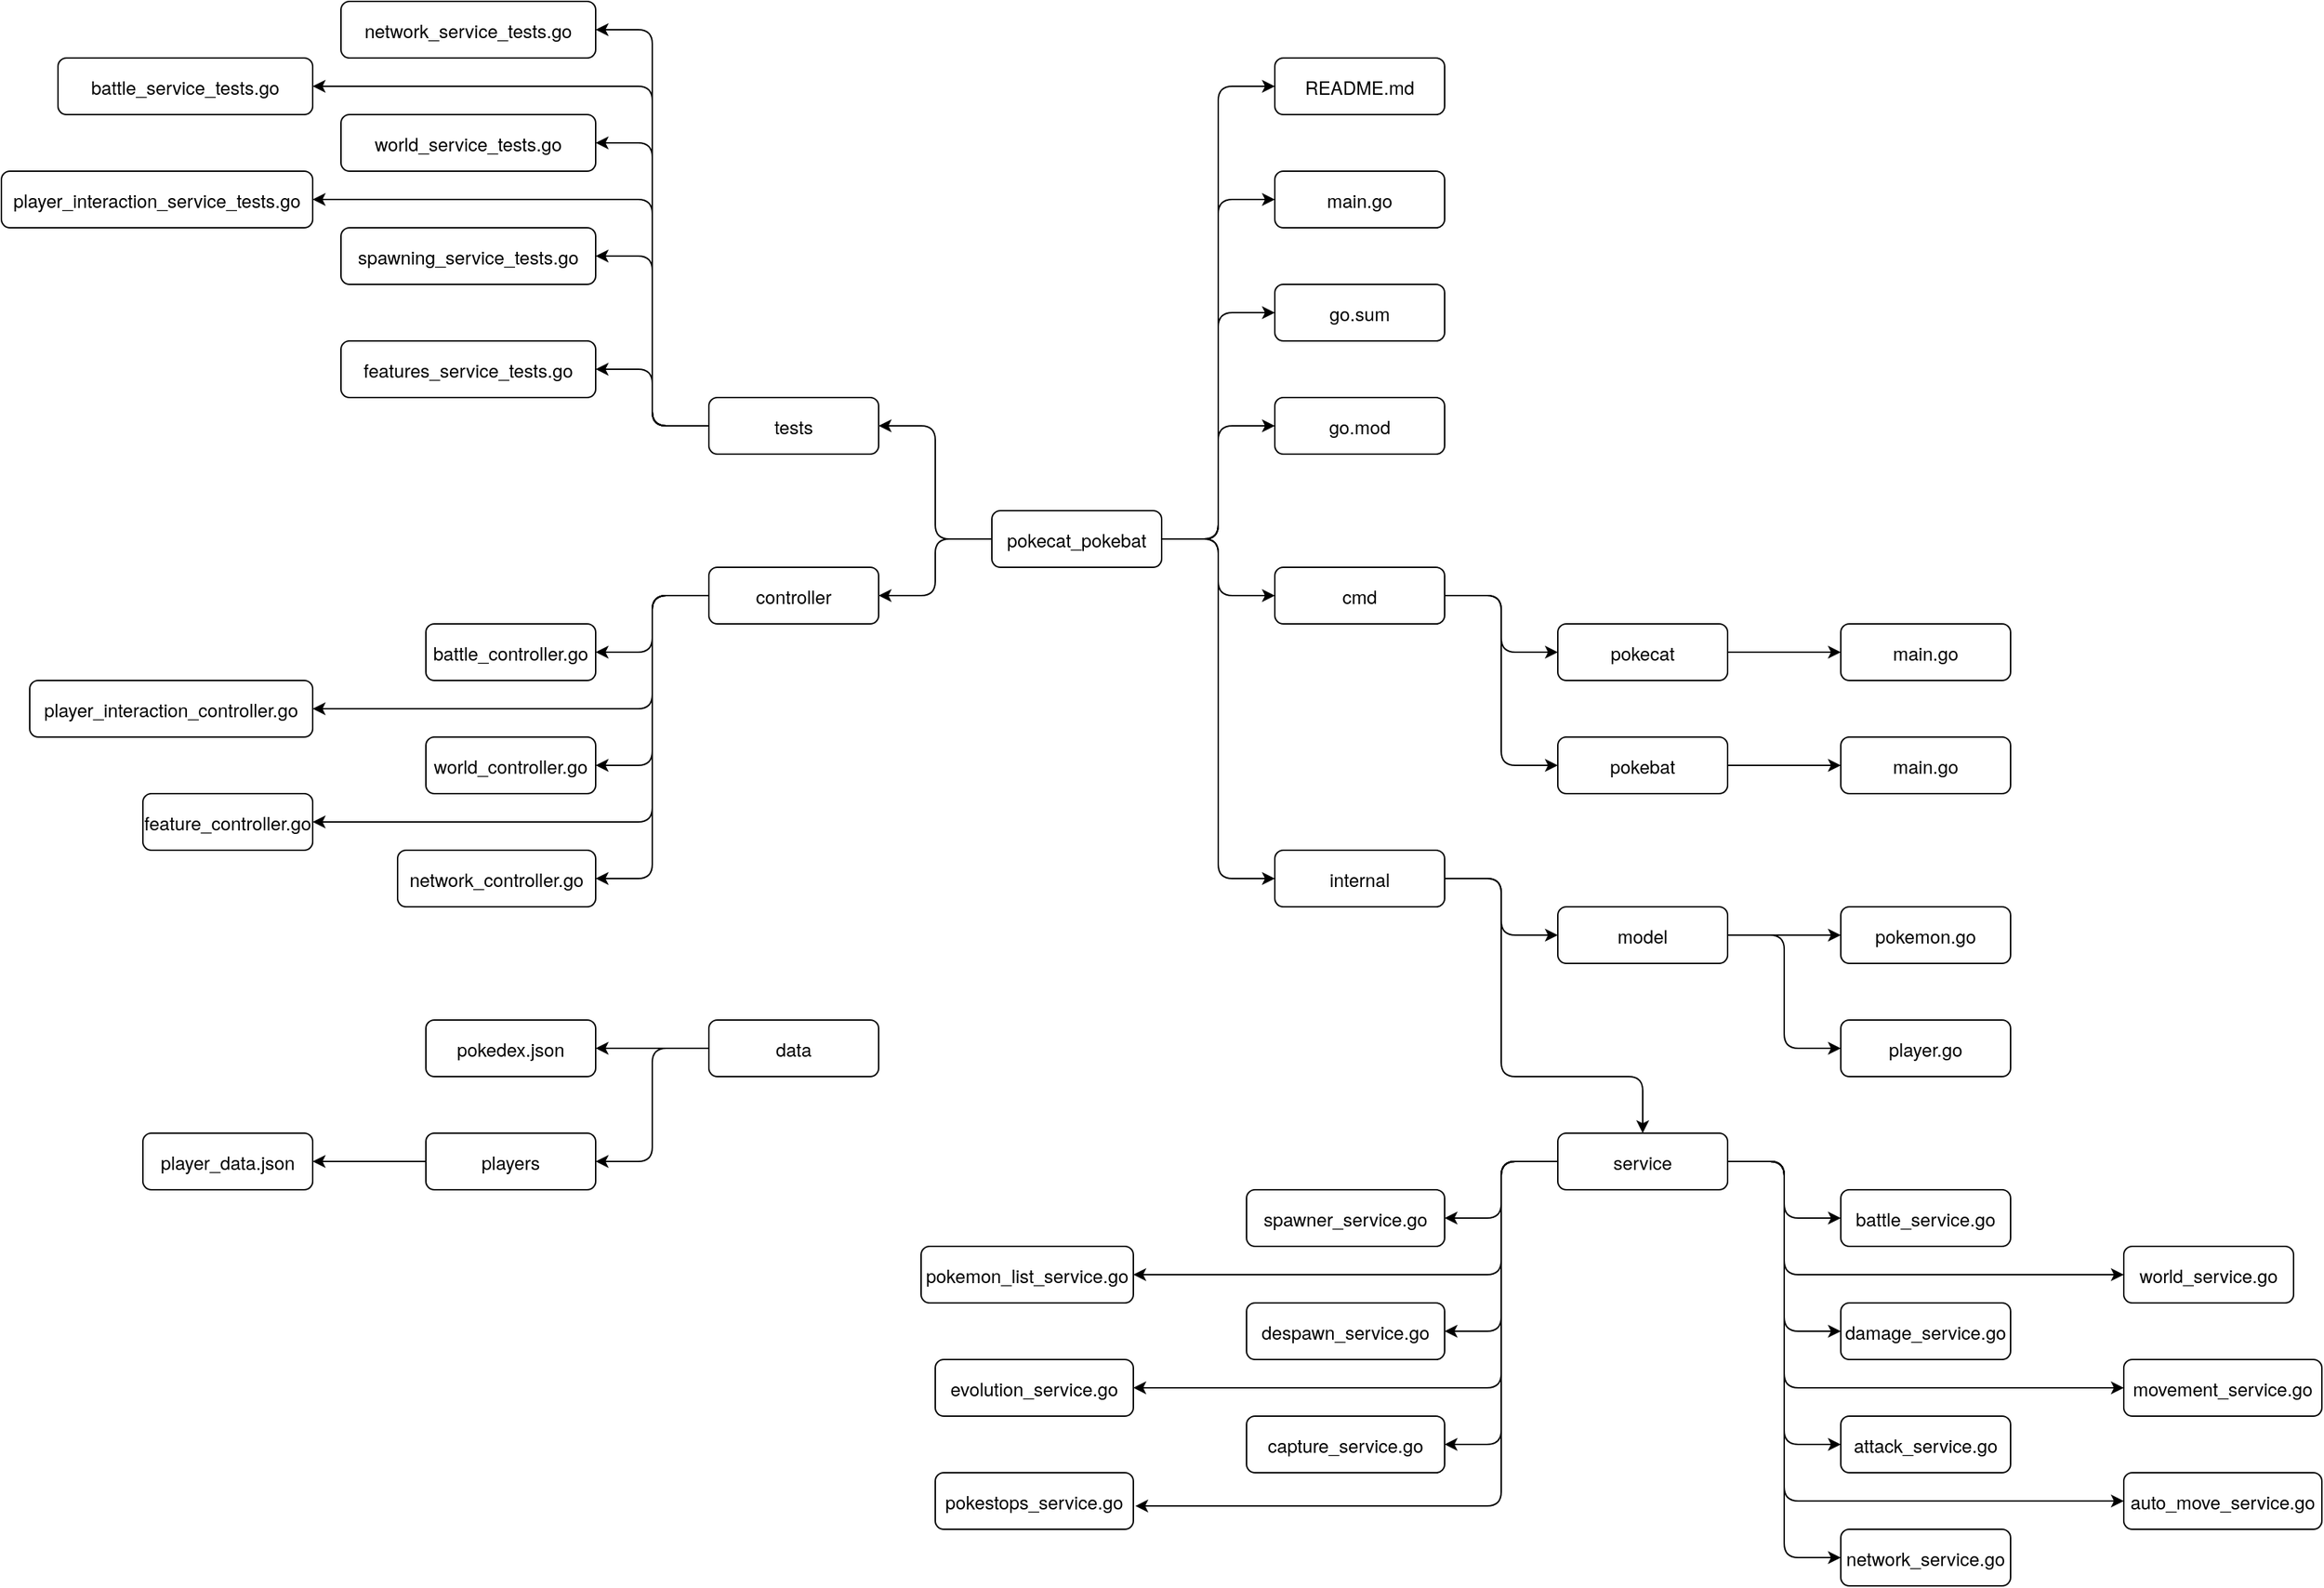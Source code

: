 <mxfile version="24.4.0" type="device">
  <diagram name="Trang-1" id="7AwT6P8bwlI1alhjCCo6">
    <mxGraphModel dx="2739" dy="2308" grid="1" gridSize="10" guides="1" tooltips="1" connect="1" arrows="1" fold="1" page="1" pageScale="1" pageWidth="827" pageHeight="1169" math="0" shadow="0">
      <root>
        <mxCell id="0" />
        <mxCell id="1" parent="0" />
        <mxCell id="zge68zDrHl2ibwkOqEpZ-89" style="edgeStyle=orthogonalEdgeStyle;rounded=1;orthogonalLoop=1;jettySize=auto;html=1;exitX=1;exitY=0.5;exitDx=0;exitDy=0;entryX=0;entryY=0.5;entryDx=0;entryDy=0;curved=0;" edge="1" parent="1" source="zge68zDrHl2ibwkOqEpZ-1" target="zge68zDrHl2ibwkOqEpZ-3">
          <mxGeometry relative="1" as="geometry" />
        </mxCell>
        <mxCell id="zge68zDrHl2ibwkOqEpZ-90" style="edgeStyle=orthogonalEdgeStyle;rounded=1;orthogonalLoop=1;jettySize=auto;html=1;exitX=1;exitY=0.5;exitDx=0;exitDy=0;entryX=0;entryY=0.5;entryDx=0;entryDy=0;curved=0;" edge="1" parent="1" source="zge68zDrHl2ibwkOqEpZ-1" target="zge68zDrHl2ibwkOqEpZ-11">
          <mxGeometry relative="1" as="geometry" />
        </mxCell>
        <mxCell id="zge68zDrHl2ibwkOqEpZ-91" style="edgeStyle=orthogonalEdgeStyle;rounded=1;orthogonalLoop=1;jettySize=auto;html=1;entryX=0;entryY=0.5;entryDx=0;entryDy=0;curved=0;" edge="1" parent="1" source="zge68zDrHl2ibwkOqEpZ-1" target="zge68zDrHl2ibwkOqEpZ-4">
          <mxGeometry relative="1" as="geometry" />
        </mxCell>
        <mxCell id="zge68zDrHl2ibwkOqEpZ-92" style="edgeStyle=orthogonalEdgeStyle;rounded=1;orthogonalLoop=1;jettySize=auto;html=1;entryX=0;entryY=0.5;entryDx=0;entryDy=0;curved=0;" edge="1" parent="1" source="zge68zDrHl2ibwkOqEpZ-1" target="zge68zDrHl2ibwkOqEpZ-2">
          <mxGeometry relative="1" as="geometry" />
        </mxCell>
        <mxCell id="zge68zDrHl2ibwkOqEpZ-93" style="edgeStyle=orthogonalEdgeStyle;rounded=1;orthogonalLoop=1;jettySize=auto;html=1;exitX=1;exitY=0.5;exitDx=0;exitDy=0;entryX=0;entryY=0.5;entryDx=0;entryDy=0;curved=0;" edge="1" parent="1" source="zge68zDrHl2ibwkOqEpZ-1" target="zge68zDrHl2ibwkOqEpZ-13">
          <mxGeometry relative="1" as="geometry" />
        </mxCell>
        <mxCell id="zge68zDrHl2ibwkOqEpZ-98" style="edgeStyle=orthogonalEdgeStyle;rounded=1;orthogonalLoop=1;jettySize=auto;html=1;exitX=1;exitY=0.5;exitDx=0;exitDy=0;entryX=0;entryY=0.5;entryDx=0;entryDy=0;curved=0;" edge="1" parent="1" source="zge68zDrHl2ibwkOqEpZ-1" target="zge68zDrHl2ibwkOqEpZ-10">
          <mxGeometry relative="1" as="geometry" />
        </mxCell>
        <mxCell id="zge68zDrHl2ibwkOqEpZ-118" style="edgeStyle=orthogonalEdgeStyle;rounded=1;orthogonalLoop=1;jettySize=auto;html=1;exitX=0;exitY=0.5;exitDx=0;exitDy=0;entryX=1;entryY=0.5;entryDx=0;entryDy=0;curved=0;" edge="1" parent="1" source="zge68zDrHl2ibwkOqEpZ-1" target="zge68zDrHl2ibwkOqEpZ-75">
          <mxGeometry relative="1" as="geometry" />
        </mxCell>
        <mxCell id="zge68zDrHl2ibwkOqEpZ-133" style="edgeStyle=orthogonalEdgeStyle;rounded=1;orthogonalLoop=1;jettySize=auto;html=1;entryX=1;entryY=0.5;entryDx=0;entryDy=0;curved=0;" edge="1" parent="1" source="zge68zDrHl2ibwkOqEpZ-1" target="zge68zDrHl2ibwkOqEpZ-40">
          <mxGeometry relative="1" as="geometry" />
        </mxCell>
        <mxCell id="zge68zDrHl2ibwkOqEpZ-1" value="&lt;p style=&quot;margin: 0px; font-variant-numeric: normal; font-variant-east-asian: normal; font-variant-alternates: normal; font-kerning: auto; font-optical-sizing: auto; font-feature-settings: normal; font-variation-settings: normal; font-variant-position: normal; font-stretch: normal; font-size: 13px; line-height: normal; font-family: &amp;quot;Helvetica Neue&amp;quot;; text-align: start;&quot; class=&quot;p1&quot;&gt;pokecat_pokebat&lt;/p&gt;" style="rounded=1;whiteSpace=wrap;html=1;" vertex="1" parent="1">
          <mxGeometry x="240" y="160" width="120" height="40" as="geometry" />
        </mxCell>
        <mxCell id="zge68zDrHl2ibwkOqEpZ-2" value="&lt;p style=&quot;margin: 0px; font-variant-numeric: normal; font-variant-east-asian: normal; font-variant-alternates: normal; font-kerning: auto; font-optical-sizing: auto; font-feature-settings: normal; font-variation-settings: normal; font-variant-position: normal; font-stretch: normal; font-size: 13px; line-height: normal; font-family: &amp;quot;Helvetica Neue&amp;quot;; text-align: start;&quot; class=&quot;p1&quot;&gt;README.md&lt;/p&gt;" style="rounded=1;whiteSpace=wrap;html=1;" vertex="1" parent="1">
          <mxGeometry x="440" y="-160" width="120" height="40" as="geometry" />
        </mxCell>
        <mxCell id="zge68zDrHl2ibwkOqEpZ-3" value="&lt;p style=&quot;margin: 0px; font-variant-numeric: normal; font-variant-east-asian: normal; font-variant-alternates: normal; font-kerning: auto; font-optical-sizing: auto; font-feature-settings: normal; font-variation-settings: normal; font-variant-position: normal; font-stretch: normal; font-size: 13px; line-height: normal; font-family: &amp;quot;Helvetica Neue&amp;quot;; text-align: start;&quot; class=&quot;p1&quot;&gt;go.mod&lt;/p&gt;" style="rounded=1;whiteSpace=wrap;html=1;" vertex="1" parent="1">
          <mxGeometry x="440" y="80" width="120" height="40" as="geometry" />
        </mxCell>
        <mxCell id="zge68zDrHl2ibwkOqEpZ-4" value="&lt;p style=&quot;margin: 0px; font-variant-numeric: normal; font-variant-east-asian: normal; font-variant-alternates: normal; font-kerning: auto; font-optical-sizing: auto; font-feature-settings: normal; font-variation-settings: normal; font-variant-position: normal; font-stretch: normal; font-size: 13px; line-height: normal; font-family: &amp;quot;Helvetica Neue&amp;quot;; text-align: start;&quot; class=&quot;p1&quot;&gt;main.go&lt;/p&gt;" style="rounded=1;whiteSpace=wrap;html=1;" vertex="1" parent="1">
          <mxGeometry x="440" y="-80" width="120" height="40" as="geometry" />
        </mxCell>
        <mxCell id="zge68zDrHl2ibwkOqEpZ-5" value="&lt;p style=&quot;margin: 0px; font-variant-numeric: normal; font-variant-east-asian: normal; font-variant-alternates: normal; font-kerning: auto; font-optical-sizing: auto; font-feature-settings: normal; font-variation-settings: normal; font-variant-position: normal; font-stretch: normal; font-size: 13px; line-height: normal; font-family: &amp;quot;Helvetica Neue&amp;quot;; text-align: start;&quot; class=&quot;p1&quot;&gt;battle_service.go&lt;/p&gt;" style="rounded=1;whiteSpace=wrap;html=1;" vertex="1" parent="1">
          <mxGeometry x="840" y="640" width="120" height="40" as="geometry" />
        </mxCell>
        <mxCell id="zge68zDrHl2ibwkOqEpZ-6" value="&lt;p style=&quot;margin: 0px; font-variant-numeric: normal; font-variant-east-asian: normal; font-variant-alternates: normal; font-kerning: auto; font-optical-sizing: auto; font-feature-settings: normal; font-variation-settings: normal; font-variant-position: normal; font-stretch: normal; font-size: 13px; line-height: normal; font-family: &amp;quot;Helvetica Neue&amp;quot;; text-align: start;&quot; class=&quot;p1&quot;&gt;main.go&lt;/p&gt;" style="rounded=1;whiteSpace=wrap;html=1;" vertex="1" parent="1">
          <mxGeometry x="840" y="240" width="120" height="40" as="geometry" />
        </mxCell>
        <mxCell id="zge68zDrHl2ibwkOqEpZ-103" style="edgeStyle=orthogonalEdgeStyle;rounded=1;orthogonalLoop=1;jettySize=auto;html=1;exitX=0;exitY=0.5;exitDx=0;exitDy=0;entryX=1;entryY=0.5;entryDx=0;entryDy=0;curved=0;" edge="1" parent="1" source="zge68zDrHl2ibwkOqEpZ-7" target="zge68zDrHl2ibwkOqEpZ-30">
          <mxGeometry relative="1" as="geometry" />
        </mxCell>
        <mxCell id="zge68zDrHl2ibwkOqEpZ-104" style="edgeStyle=orthogonalEdgeStyle;rounded=1;orthogonalLoop=1;jettySize=auto;html=1;exitX=0;exitY=0.5;exitDx=0;exitDy=0;entryX=1;entryY=0.5;entryDx=0;entryDy=0;curved=0;" edge="1" parent="1" source="zge68zDrHl2ibwkOqEpZ-7" target="zge68zDrHl2ibwkOqEpZ-32">
          <mxGeometry relative="1" as="geometry" />
        </mxCell>
        <mxCell id="zge68zDrHl2ibwkOqEpZ-105" style="edgeStyle=orthogonalEdgeStyle;rounded=1;orthogonalLoop=1;jettySize=auto;html=1;exitX=0;exitY=0.5;exitDx=0;exitDy=0;entryX=1;entryY=0.5;entryDx=0;entryDy=0;curved=0;" edge="1" parent="1" source="zge68zDrHl2ibwkOqEpZ-7" target="zge68zDrHl2ibwkOqEpZ-34">
          <mxGeometry relative="1" as="geometry" />
        </mxCell>
        <mxCell id="zge68zDrHl2ibwkOqEpZ-106" style="edgeStyle=orthogonalEdgeStyle;rounded=1;orthogonalLoop=1;jettySize=auto;html=1;exitX=0;exitY=0.5;exitDx=0;exitDy=0;entryX=1;entryY=0.5;entryDx=0;entryDy=0;curved=0;" edge="1" parent="1" source="zge68zDrHl2ibwkOqEpZ-7" target="zge68zDrHl2ibwkOqEpZ-36">
          <mxGeometry relative="1" as="geometry">
            <Array as="points">
              <mxPoint x="600" y="620" />
              <mxPoint x="600" y="700" />
            </Array>
          </mxGeometry>
        </mxCell>
        <mxCell id="zge68zDrHl2ibwkOqEpZ-107" style="edgeStyle=orthogonalEdgeStyle;rounded=1;orthogonalLoop=1;jettySize=auto;html=1;entryX=1;entryY=0.5;entryDx=0;entryDy=0;curved=0;" edge="1" parent="1" source="zge68zDrHl2ibwkOqEpZ-7" target="zge68zDrHl2ibwkOqEpZ-37">
          <mxGeometry relative="1" as="geometry">
            <Array as="points">
              <mxPoint x="600" y="620" />
              <mxPoint x="600" y="780" />
            </Array>
          </mxGeometry>
        </mxCell>
        <mxCell id="zge68zDrHl2ibwkOqEpZ-109" style="edgeStyle=orthogonalEdgeStyle;rounded=1;orthogonalLoop=1;jettySize=auto;html=1;exitX=1;exitY=0.5;exitDx=0;exitDy=0;entryX=0;entryY=0.5;entryDx=0;entryDy=0;curved=0;" edge="1" parent="1" source="zge68zDrHl2ibwkOqEpZ-7" target="zge68zDrHl2ibwkOqEpZ-5">
          <mxGeometry relative="1" as="geometry" />
        </mxCell>
        <mxCell id="zge68zDrHl2ibwkOqEpZ-110" style="edgeStyle=orthogonalEdgeStyle;rounded=1;orthogonalLoop=1;jettySize=auto;html=1;exitX=1;exitY=0.5;exitDx=0;exitDy=0;entryX=0;entryY=0.5;entryDx=0;entryDy=0;curved=0;" edge="1" parent="1" source="zge68zDrHl2ibwkOqEpZ-7" target="zge68zDrHl2ibwkOqEpZ-18">
          <mxGeometry relative="1" as="geometry" />
        </mxCell>
        <mxCell id="zge68zDrHl2ibwkOqEpZ-111" style="edgeStyle=orthogonalEdgeStyle;rounded=1;orthogonalLoop=1;jettySize=auto;html=1;entryX=0;entryY=0.5;entryDx=0;entryDy=0;curved=0;" edge="1" parent="1" source="zge68zDrHl2ibwkOqEpZ-7" target="zge68zDrHl2ibwkOqEpZ-24">
          <mxGeometry relative="1" as="geometry">
            <Array as="points">
              <mxPoint x="800" y="620" />
              <mxPoint x="800" y="700" />
            </Array>
          </mxGeometry>
        </mxCell>
        <mxCell id="zge68zDrHl2ibwkOqEpZ-112" style="edgeStyle=orthogonalEdgeStyle;rounded=1;orthogonalLoop=1;jettySize=auto;html=1;entryX=0;entryY=0.5;entryDx=0;entryDy=0;curved=0;" edge="1" parent="1" source="zge68zDrHl2ibwkOqEpZ-7" target="zge68zDrHl2ibwkOqEpZ-26">
          <mxGeometry relative="1" as="geometry">
            <Array as="points">
              <mxPoint x="800" y="620" />
              <mxPoint x="800" y="780" />
            </Array>
          </mxGeometry>
        </mxCell>
        <mxCell id="zge68zDrHl2ibwkOqEpZ-113" style="edgeStyle=orthogonalEdgeStyle;rounded=1;orthogonalLoop=1;jettySize=auto;html=1;entryX=0;entryY=0.5;entryDx=0;entryDy=0;curved=0;" edge="1" parent="1" source="zge68zDrHl2ibwkOqEpZ-7" target="zge68zDrHl2ibwkOqEpZ-20">
          <mxGeometry relative="1" as="geometry" />
        </mxCell>
        <mxCell id="zge68zDrHl2ibwkOqEpZ-114" style="edgeStyle=orthogonalEdgeStyle;rounded=1;orthogonalLoop=1;jettySize=auto;html=1;entryX=0;entryY=0.5;entryDx=0;entryDy=0;curved=0;" edge="1" parent="1" source="zge68zDrHl2ibwkOqEpZ-7" target="zge68zDrHl2ibwkOqEpZ-22">
          <mxGeometry relative="1" as="geometry" />
        </mxCell>
        <mxCell id="zge68zDrHl2ibwkOqEpZ-115" style="edgeStyle=orthogonalEdgeStyle;rounded=1;orthogonalLoop=1;jettySize=auto;html=1;entryX=0;entryY=0.5;entryDx=0;entryDy=0;curved=0;" edge="1" parent="1" source="zge68zDrHl2ibwkOqEpZ-7" target="zge68zDrHl2ibwkOqEpZ-28">
          <mxGeometry relative="1" as="geometry">
            <Array as="points">
              <mxPoint x="800" y="620" />
              <mxPoint x="800" y="860" />
            </Array>
          </mxGeometry>
        </mxCell>
        <mxCell id="zge68zDrHl2ibwkOqEpZ-7" value="&lt;p style=&quot;margin: 0px; font-variant-numeric: normal; font-variant-east-asian: normal; font-variant-alternates: normal; font-kerning: auto; font-optical-sizing: auto; font-feature-settings: normal; font-variation-settings: normal; font-variant-position: normal; font-stretch: normal; line-height: normal; text-align: start;&quot; class=&quot;p1&quot;&gt;&lt;font face=&quot;Helvetica Neue&quot;&gt;&lt;span style=&quot;font-size: 13px;&quot;&gt;service&lt;/span&gt;&lt;/font&gt;&lt;br&gt;&lt;/p&gt;" style="rounded=1;whiteSpace=wrap;html=1;" vertex="1" parent="1">
          <mxGeometry x="640" y="600" width="120" height="40" as="geometry" />
        </mxCell>
        <mxCell id="zge68zDrHl2ibwkOqEpZ-8" value="&lt;p style=&quot;margin: 0px; font-variant-numeric: normal; font-variant-east-asian: normal; font-variant-alternates: normal; font-kerning: auto; font-optical-sizing: auto; font-feature-settings: normal; font-variation-settings: normal; font-variant-position: normal; font-stretch: normal; font-size: 13px; line-height: normal; font-family: &amp;quot;Helvetica Neue&amp;quot;; text-align: start;&quot; class=&quot;p1&quot;&gt;player.go&lt;/p&gt;" style="rounded=1;whiteSpace=wrap;html=1;" vertex="1" parent="1">
          <mxGeometry x="840" y="520" width="120" height="40" as="geometry" />
        </mxCell>
        <mxCell id="zge68zDrHl2ibwkOqEpZ-99" style="edgeStyle=orthogonalEdgeStyle;rounded=1;orthogonalLoop=1;jettySize=auto;html=1;exitX=1;exitY=0.5;exitDx=0;exitDy=0;entryX=0;entryY=0.5;entryDx=0;entryDy=0;curved=0;" edge="1" parent="1" source="zge68zDrHl2ibwkOqEpZ-10" target="zge68zDrHl2ibwkOqEpZ-87">
          <mxGeometry relative="1" as="geometry" />
        </mxCell>
        <mxCell id="zge68zDrHl2ibwkOqEpZ-117" style="edgeStyle=orthogonalEdgeStyle;rounded=1;orthogonalLoop=1;jettySize=auto;html=1;exitX=1;exitY=0.5;exitDx=0;exitDy=0;entryX=0.5;entryY=0;entryDx=0;entryDy=0;curved=0;" edge="1" parent="1" source="zge68zDrHl2ibwkOqEpZ-10" target="zge68zDrHl2ibwkOqEpZ-7">
          <mxGeometry relative="1" as="geometry">
            <Array as="points">
              <mxPoint x="600" y="420" />
              <mxPoint x="600" y="560" />
              <mxPoint x="700" y="560" />
            </Array>
          </mxGeometry>
        </mxCell>
        <mxCell id="zge68zDrHl2ibwkOqEpZ-10" value="&lt;p style=&quot;margin: 0px; font-variant-numeric: normal; font-variant-east-asian: normal; font-variant-alternates: normal; font-kerning: auto; font-optical-sizing: auto; font-feature-settings: normal; font-variation-settings: normal; font-variant-position: normal; font-stretch: normal; line-height: normal; text-align: start;&quot; class=&quot;p1&quot;&gt;&lt;font face=&quot;Helvetica Neue&quot;&gt;&lt;span style=&quot;font-size: 13px;&quot;&gt;internal&lt;/span&gt;&lt;/font&gt;&lt;br&gt;&lt;/p&gt;" style="rounded=1;whiteSpace=wrap;html=1;" vertex="1" parent="1">
          <mxGeometry x="440" y="400" width="120" height="40" as="geometry" />
        </mxCell>
        <mxCell id="zge68zDrHl2ibwkOqEpZ-11" value="&lt;p style=&quot;margin: 0px; font-variant-numeric: normal; font-variant-east-asian: normal; font-variant-alternates: normal; font-kerning: auto; font-optical-sizing: auto; font-feature-settings: normal; font-variation-settings: normal; font-variant-position: normal; font-stretch: normal; font-size: 13px; line-height: normal; font-family: &amp;quot;Helvetica Neue&amp;quot;; text-align: start;&quot; class=&quot;p1&quot;&gt;go.sum&lt;/p&gt;" style="rounded=1;whiteSpace=wrap;html=1;" vertex="1" parent="1">
          <mxGeometry x="440" width="120" height="40" as="geometry" />
        </mxCell>
        <mxCell id="zge68zDrHl2ibwkOqEpZ-94" style="edgeStyle=orthogonalEdgeStyle;rounded=1;orthogonalLoop=1;jettySize=auto;html=1;exitX=1;exitY=0.5;exitDx=0;exitDy=0;entryX=0;entryY=0.5;entryDx=0;entryDy=0;curved=0;" edge="1" parent="1" source="zge68zDrHl2ibwkOqEpZ-13" target="zge68zDrHl2ibwkOqEpZ-14">
          <mxGeometry relative="1" as="geometry" />
        </mxCell>
        <mxCell id="zge68zDrHl2ibwkOqEpZ-97" style="edgeStyle=orthogonalEdgeStyle;rounded=1;orthogonalLoop=1;jettySize=auto;html=1;exitX=1;exitY=0.5;exitDx=0;exitDy=0;entryX=0;entryY=0.5;entryDx=0;entryDy=0;curved=0;" edge="1" parent="1" source="zge68zDrHl2ibwkOqEpZ-13" target="zge68zDrHl2ibwkOqEpZ-16">
          <mxGeometry relative="1" as="geometry" />
        </mxCell>
        <mxCell id="zge68zDrHl2ibwkOqEpZ-13" value="&lt;p style=&quot;margin: 0px; font-variant-numeric: normal; font-variant-east-asian: normal; font-variant-alternates: normal; font-kerning: auto; font-optical-sizing: auto; font-feature-settings: normal; font-variation-settings: normal; font-variant-position: normal; font-stretch: normal; font-size: 13px; line-height: normal; font-family: &amp;quot;Helvetica Neue&amp;quot;; text-align: start;&quot; class=&quot;p1&quot;&gt;cmd&lt;/p&gt;" style="rounded=1;whiteSpace=wrap;html=1;" vertex="1" parent="1">
          <mxGeometry x="440" y="200" width="120" height="40" as="geometry" />
        </mxCell>
        <mxCell id="zge68zDrHl2ibwkOqEpZ-95" value="" style="edgeStyle=orthogonalEdgeStyle;rounded=1;orthogonalLoop=1;jettySize=auto;html=1;curved=0;" edge="1" parent="1" source="zge68zDrHl2ibwkOqEpZ-14" target="zge68zDrHl2ibwkOqEpZ-6">
          <mxGeometry relative="1" as="geometry" />
        </mxCell>
        <mxCell id="zge68zDrHl2ibwkOqEpZ-14" value="&lt;p style=&quot;margin: 0px; font-variant-numeric: normal; font-variant-east-asian: normal; font-variant-alternates: normal; font-kerning: auto; font-optical-sizing: auto; font-feature-settings: normal; font-variation-settings: normal; font-variant-position: normal; font-stretch: normal; line-height: normal; text-align: start;&quot; class=&quot;p1&quot;&gt;&lt;font face=&quot;Helvetica Neue&quot;&gt;&lt;span style=&quot;font-size: 13px;&quot;&gt;pokecat&lt;/span&gt;&lt;/font&gt;&lt;br&gt;&lt;/p&gt;" style="rounded=1;whiteSpace=wrap;html=1;" vertex="1" parent="1">
          <mxGeometry x="640" y="240" width="120" height="40" as="geometry" />
        </mxCell>
        <mxCell id="zge68zDrHl2ibwkOqEpZ-15" value="&lt;p style=&quot;margin: 0px; font-variant-numeric: normal; font-variant-east-asian: normal; font-variant-alternates: normal; font-kerning: auto; font-optical-sizing: auto; font-feature-settings: normal; font-variation-settings: normal; font-variant-position: normal; font-stretch: normal; font-size: 13px; line-height: normal; font-family: &amp;quot;Helvetica Neue&amp;quot;; text-align: start;&quot; class=&quot;p1&quot;&gt;main.go&lt;/p&gt;" style="rounded=1;whiteSpace=wrap;html=1;" vertex="1" parent="1">
          <mxGeometry x="840" y="320" width="120" height="40" as="geometry" />
        </mxCell>
        <mxCell id="zge68zDrHl2ibwkOqEpZ-96" value="" style="edgeStyle=orthogonalEdgeStyle;rounded=1;orthogonalLoop=1;jettySize=auto;html=1;curved=0;" edge="1" parent="1" source="zge68zDrHl2ibwkOqEpZ-16" target="zge68zDrHl2ibwkOqEpZ-15">
          <mxGeometry relative="1" as="geometry" />
        </mxCell>
        <mxCell id="zge68zDrHl2ibwkOqEpZ-16" value="&lt;p style=&quot;margin: 0px; font-variant-numeric: normal; font-variant-east-asian: normal; font-variant-alternates: normal; font-kerning: auto; font-optical-sizing: auto; font-feature-settings: normal; font-variation-settings: normal; font-variant-position: normal; font-stretch: normal; line-height: normal; text-align: start;&quot; class=&quot;p1&quot;&gt;&lt;font face=&quot;Helvetica Neue&quot;&gt;&lt;span style=&quot;font-size: 13px;&quot;&gt;pokebat&lt;/span&gt;&lt;/font&gt;&lt;br&gt;&lt;/p&gt;" style="rounded=1;whiteSpace=wrap;html=1;" vertex="1" parent="1">
          <mxGeometry x="640" y="320" width="120" height="40" as="geometry" />
        </mxCell>
        <mxCell id="zge68zDrHl2ibwkOqEpZ-17" value="&lt;p style=&quot;margin: 0px; font-variant-numeric: normal; font-variant-east-asian: normal; font-variant-alternates: normal; font-kerning: auto; font-optical-sizing: auto; font-feature-settings: normal; font-variation-settings: normal; font-variant-position: normal; font-stretch: normal; font-size: 13px; line-height: normal; font-family: &amp;quot;Helvetica Neue&amp;quot;; text-align: start;&quot; class=&quot;p1&quot;&gt;pokemon.go&lt;/p&gt;" style="rounded=1;whiteSpace=wrap;html=1;" vertex="1" parent="1">
          <mxGeometry x="840" y="440" width="120" height="40" as="geometry" />
        </mxCell>
        <mxCell id="zge68zDrHl2ibwkOqEpZ-18" value="&lt;p style=&quot;margin: 0px; font-variant-numeric: normal; font-variant-east-asian: normal; font-variant-alternates: normal; font-kerning: auto; font-optical-sizing: auto; font-feature-settings: normal; font-variation-settings: normal; font-variant-position: normal; font-stretch: normal; font-size: 13px; line-height: normal; font-family: &amp;quot;Helvetica Neue&amp;quot;; text-align: start;&quot; class=&quot;p1&quot;&gt;damage_service.go&lt;/p&gt;" style="rounded=1;whiteSpace=wrap;html=1;" vertex="1" parent="1">
          <mxGeometry x="840" y="720" width="120" height="40" as="geometry" />
        </mxCell>
        <mxCell id="zge68zDrHl2ibwkOqEpZ-20" value="&lt;p style=&quot;margin: 0px; font-variant-numeric: normal; font-variant-east-asian: normal; font-variant-alternates: normal; font-kerning: auto; font-optical-sizing: auto; font-feature-settings: normal; font-variation-settings: normal; font-variant-position: normal; font-stretch: normal; font-size: 13px; line-height: normal; font-family: &amp;quot;Helvetica Neue&amp;quot;; text-align: start;&quot; class=&quot;p1&quot;&gt;attack_service.go&lt;/p&gt;" style="rounded=1;whiteSpace=wrap;html=1;" vertex="1" parent="1">
          <mxGeometry x="840" y="800" width="120" height="40" as="geometry" />
        </mxCell>
        <mxCell id="zge68zDrHl2ibwkOqEpZ-22" value="&lt;p style=&quot;margin: 0px; font-variant-numeric: normal; font-variant-east-asian: normal; font-variant-alternates: normal; font-kerning: auto; font-optical-sizing: auto; font-feature-settings: normal; font-variation-settings: normal; font-variant-position: normal; font-stretch: normal; font-size: 13px; line-height: normal; font-family: &amp;quot;Helvetica Neue&amp;quot;; text-align: start;&quot; class=&quot;p1&quot;&gt;network_service.go&lt;/p&gt;" style="rounded=1;whiteSpace=wrap;html=1;" vertex="1" parent="1">
          <mxGeometry x="840" y="880" width="120" height="40" as="geometry" />
        </mxCell>
        <mxCell id="zge68zDrHl2ibwkOqEpZ-24" value="&lt;p style=&quot;margin: 0px; font-variant-numeric: normal; font-variant-east-asian: normal; font-variant-alternates: normal; font-kerning: auto; font-optical-sizing: auto; font-feature-settings: normal; font-variation-settings: normal; font-variant-position: normal; font-stretch: normal; font-size: 13px; line-height: normal; font-family: &amp;quot;Helvetica Neue&amp;quot;; text-align: start;&quot; class=&quot;p1&quot;&gt;world_service.go&lt;/p&gt;" style="rounded=1;whiteSpace=wrap;html=1;" vertex="1" parent="1">
          <mxGeometry x="1040" y="680" width="120" height="40" as="geometry" />
        </mxCell>
        <mxCell id="zge68zDrHl2ibwkOqEpZ-26" value="&lt;p style=&quot;margin: 0px; font-variant-numeric: normal; font-variant-east-asian: normal; font-variant-alternates: normal; font-kerning: auto; font-optical-sizing: auto; font-feature-settings: normal; font-variation-settings: normal; font-variant-position: normal; font-stretch: normal; font-size: 13px; line-height: normal; font-family: &amp;quot;Helvetica Neue&amp;quot;; text-align: start;&quot; class=&quot;p1&quot;&gt;movement_service.go&lt;/p&gt;" style="rounded=1;whiteSpace=wrap;html=1;" vertex="1" parent="1">
          <mxGeometry x="1040" y="760" width="140" height="40" as="geometry" />
        </mxCell>
        <mxCell id="zge68zDrHl2ibwkOqEpZ-28" value="&lt;p style=&quot;margin: 0px; font-variant-numeric: normal; font-variant-east-asian: normal; font-variant-alternates: normal; font-kerning: auto; font-optical-sizing: auto; font-feature-settings: normal; font-variation-settings: normal; font-variant-position: normal; font-stretch: normal; font-size: 13px; line-height: normal; font-family: &amp;quot;Helvetica Neue&amp;quot;; text-align: start;&quot; class=&quot;p1&quot;&gt;auto_move_service.go&lt;/p&gt;" style="rounded=1;whiteSpace=wrap;html=1;" vertex="1" parent="1">
          <mxGeometry x="1040" y="840" width="140" height="40" as="geometry" />
        </mxCell>
        <mxCell id="zge68zDrHl2ibwkOqEpZ-30" value="&lt;p style=&quot;margin: 0px; font-variant-numeric: normal; font-variant-east-asian: normal; font-variant-alternates: normal; font-kerning: auto; font-optical-sizing: auto; font-feature-settings: normal; font-variation-settings: normal; font-variant-position: normal; font-stretch: normal; font-size: 13px; line-height: normal; font-family: &amp;quot;Helvetica Neue&amp;quot;; text-align: start;&quot; class=&quot;p1&quot;&gt;spawner_service.go&lt;/p&gt;" style="rounded=1;whiteSpace=wrap;html=1;" vertex="1" parent="1">
          <mxGeometry x="420" y="640" width="140" height="40" as="geometry" />
        </mxCell>
        <mxCell id="zge68zDrHl2ibwkOqEpZ-32" value="&lt;p style=&quot;margin: 0px; font-variant-numeric: normal; font-variant-east-asian: normal; font-variant-alternates: normal; font-kerning: auto; font-optical-sizing: auto; font-feature-settings: normal; font-variation-settings: normal; font-variant-position: normal; font-stretch: normal; font-size: 13px; line-height: normal; font-family: &amp;quot;Helvetica Neue&amp;quot;; text-align: start;&quot; class=&quot;p1&quot;&gt;despawn_service.go&lt;/p&gt;" style="rounded=1;whiteSpace=wrap;html=1;" vertex="1" parent="1">
          <mxGeometry x="420" y="720" width="140" height="40" as="geometry" />
        </mxCell>
        <mxCell id="zge68zDrHl2ibwkOqEpZ-34" value="&lt;p style=&quot;margin: 0px; font-variant-numeric: normal; font-variant-east-asian: normal; font-variant-alternates: normal; font-kerning: auto; font-optical-sizing: auto; font-feature-settings: normal; font-variation-settings: normal; font-variant-position: normal; font-stretch: normal; font-size: 13px; line-height: normal; font-family: &amp;quot;Helvetica Neue&amp;quot;; text-align: start;&quot; class=&quot;p1&quot;&gt;capture_service.go&lt;/p&gt;" style="rounded=1;whiteSpace=wrap;html=1;" vertex="1" parent="1">
          <mxGeometry x="420" y="800" width="140" height="40" as="geometry" />
        </mxCell>
        <mxCell id="zge68zDrHl2ibwkOqEpZ-36" value="&lt;p style=&quot;margin: 0px; font-variant-numeric: normal; font-variant-east-asian: normal; font-variant-alternates: normal; font-kerning: auto; font-optical-sizing: auto; font-feature-settings: normal; font-variation-settings: normal; font-variant-position: normal; font-stretch: normal; font-size: 13px; line-height: normal; font-family: &amp;quot;Helvetica Neue&amp;quot;; text-align: start;&quot; class=&quot;p1&quot;&gt;pokemon_list_service.go&lt;/p&gt;" style="rounded=1;whiteSpace=wrap;html=1;" vertex="1" parent="1">
          <mxGeometry x="190" y="680" width="150" height="40" as="geometry" />
        </mxCell>
        <mxCell id="zge68zDrHl2ibwkOqEpZ-37" value="&lt;p style=&quot;margin: 0px; font-variant-numeric: normal; font-variant-east-asian: normal; font-variant-alternates: normal; font-kerning: auto; font-optical-sizing: auto; font-feature-settings: normal; font-variation-settings: normal; font-variant-position: normal; font-stretch: normal; font-size: 13px; line-height: normal; font-family: &amp;quot;Helvetica Neue&amp;quot;; text-align: start;&quot; class=&quot;p1&quot;&gt;evolution_service.go&lt;/p&gt;" style="rounded=1;whiteSpace=wrap;html=1;" vertex="1" parent="1">
          <mxGeometry x="200" y="760" width="140" height="40" as="geometry" />
        </mxCell>
        <mxCell id="zge68zDrHl2ibwkOqEpZ-38" value="&lt;p style=&quot;margin: 0px; font-variant-numeric: normal; font-variant-east-asian: normal; font-variant-alternates: normal; font-kerning: auto; font-optical-sizing: auto; font-feature-settings: normal; font-variation-settings: normal; font-variant-position: normal; font-stretch: normal; font-size: 13px; line-height: normal; font-family: &amp;quot;Helvetica Neue&amp;quot;; text-align: start;&quot; class=&quot;p1&quot;&gt;pokestops_service.go&lt;/p&gt;" style="rounded=1;whiteSpace=wrap;html=1;" vertex="1" parent="1">
          <mxGeometry x="200" y="840" width="140" height="40" as="geometry" />
        </mxCell>
        <mxCell id="zge68zDrHl2ibwkOqEpZ-125" style="edgeStyle=orthogonalEdgeStyle;rounded=1;orthogonalLoop=1;jettySize=auto;html=1;entryX=1;entryY=0.5;entryDx=0;entryDy=0;curved=0;" edge="1" parent="1" source="zge68zDrHl2ibwkOqEpZ-40" target="zge68zDrHl2ibwkOqEpZ-43">
          <mxGeometry relative="1" as="geometry" />
        </mxCell>
        <mxCell id="zge68zDrHl2ibwkOqEpZ-126" style="edgeStyle=orthogonalEdgeStyle;rounded=1;orthogonalLoop=1;jettySize=auto;html=1;entryX=1;entryY=0.5;entryDx=0;entryDy=0;curved=0;" edge="1" parent="1" source="zge68zDrHl2ibwkOqEpZ-40" target="zge68zDrHl2ibwkOqEpZ-47">
          <mxGeometry relative="1" as="geometry" />
        </mxCell>
        <mxCell id="zge68zDrHl2ibwkOqEpZ-127" style="edgeStyle=orthogonalEdgeStyle;rounded=1;orthogonalLoop=1;jettySize=auto;html=1;entryX=1;entryY=0.5;entryDx=0;entryDy=0;curved=0;" edge="1" parent="1" source="zge68zDrHl2ibwkOqEpZ-40" target="zge68zDrHl2ibwkOqEpZ-49">
          <mxGeometry relative="1" as="geometry">
            <Array as="points">
              <mxPoint y="220" />
              <mxPoint y="300" />
            </Array>
          </mxGeometry>
        </mxCell>
        <mxCell id="zge68zDrHl2ibwkOqEpZ-128" style="edgeStyle=orthogonalEdgeStyle;rounded=1;orthogonalLoop=1;jettySize=auto;html=1;entryX=1;entryY=0.5;entryDx=0;entryDy=0;curved=0;" edge="1" parent="1" source="zge68zDrHl2ibwkOqEpZ-40" target="zge68zDrHl2ibwkOqEpZ-51">
          <mxGeometry relative="1" as="geometry">
            <Array as="points">
              <mxPoint y="220" />
              <mxPoint y="380" />
            </Array>
          </mxGeometry>
        </mxCell>
        <mxCell id="zge68zDrHl2ibwkOqEpZ-129" style="edgeStyle=orthogonalEdgeStyle;rounded=1;orthogonalLoop=1;jettySize=auto;html=1;entryX=1;entryY=0.5;entryDx=0;entryDy=0;curved=0;" edge="1" parent="1" source="zge68zDrHl2ibwkOqEpZ-40" target="zge68zDrHl2ibwkOqEpZ-45">
          <mxGeometry relative="1" as="geometry" />
        </mxCell>
        <mxCell id="zge68zDrHl2ibwkOqEpZ-40" value="&lt;p style=&quot;margin: 0px; font-variant-numeric: normal; font-variant-east-asian: normal; font-variant-alternates: normal; font-kerning: auto; font-optical-sizing: auto; font-feature-settings: normal; font-variation-settings: normal; font-variant-position: normal; font-stretch: normal; line-height: normal; text-align: start;&quot; class=&quot;p1&quot;&gt;&lt;font face=&quot;Helvetica Neue&quot;&gt;&lt;span style=&quot;font-size: 13px;&quot;&gt;controller&lt;/span&gt;&lt;/font&gt;&lt;br&gt;&lt;/p&gt;" style="rounded=1;whiteSpace=wrap;html=1;" vertex="1" parent="1">
          <mxGeometry x="40" y="200" width="120" height="40" as="geometry" />
        </mxCell>
        <mxCell id="zge68zDrHl2ibwkOqEpZ-43" value="&lt;p style=&quot;margin: 0px; font-variant-numeric: normal; font-variant-east-asian: normal; font-variant-alternates: normal; font-kerning: auto; font-optical-sizing: auto; font-feature-settings: normal; font-variation-settings: normal; font-variant-position: normal; font-stretch: normal; line-height: normal; text-align: start;&quot; class=&quot;p1&quot;&gt;&lt;font face=&quot;Helvetica Neue&quot;&gt;&lt;span style=&quot;font-size: 13px;&quot;&gt;battle_controller.go&lt;/span&gt;&lt;/font&gt;&lt;br&gt;&lt;/p&gt;" style="rounded=1;whiteSpace=wrap;html=1;" vertex="1" parent="1">
          <mxGeometry x="-160" y="240" width="120" height="40" as="geometry" />
        </mxCell>
        <mxCell id="zge68zDrHl2ibwkOqEpZ-45" value="&lt;p style=&quot;margin: 0px; font-variant-numeric: normal; font-variant-east-asian: normal; font-variant-alternates: normal; font-kerning: auto; font-optical-sizing: auto; font-feature-settings: normal; font-variation-settings: normal; font-variant-position: normal; font-stretch: normal; line-height: normal; text-align: start;&quot; class=&quot;p1&quot;&gt;&lt;font face=&quot;Helvetica Neue&quot;&gt;&lt;span style=&quot;font-size: 13px;&quot;&gt;network_controller.go&lt;/span&gt;&lt;/font&gt;&lt;br&gt;&lt;/p&gt;" style="rounded=1;whiteSpace=wrap;html=1;" vertex="1" parent="1">
          <mxGeometry x="-180" y="400" width="140" height="40" as="geometry" />
        </mxCell>
        <mxCell id="zge68zDrHl2ibwkOqEpZ-47" value="&lt;p style=&quot;margin: 0px; font-variant-numeric: normal; font-variant-east-asian: normal; font-variant-alternates: normal; font-kerning: auto; font-optical-sizing: auto; font-feature-settings: normal; font-variation-settings: normal; font-variant-position: normal; font-stretch: normal; line-height: normal; text-align: start;&quot; class=&quot;p1&quot;&gt;&lt;font face=&quot;Helvetica Neue&quot;&gt;&lt;span style=&quot;font-size: 13px;&quot;&gt;world_controller.go&lt;/span&gt;&lt;/font&gt;&lt;br&gt;&lt;/p&gt;" style="rounded=1;whiteSpace=wrap;html=1;" vertex="1" parent="1">
          <mxGeometry x="-160" y="320" width="120" height="40" as="geometry" />
        </mxCell>
        <mxCell id="zge68zDrHl2ibwkOqEpZ-49" value="&lt;p style=&quot;margin: 0px; font-variant-numeric: normal; font-variant-east-asian: normal; font-variant-alternates: normal; font-kerning: auto; font-optical-sizing: auto; font-feature-settings: normal; font-variation-settings: normal; font-variant-position: normal; font-stretch: normal; line-height: normal; text-align: start;&quot; class=&quot;p1&quot;&gt;&lt;font face=&quot;Helvetica Neue&quot;&gt;&lt;span style=&quot;font-size: 13px;&quot;&gt;player_interaction_controller.go&lt;/span&gt;&lt;/font&gt;&lt;br&gt;&lt;/p&gt;" style="rounded=1;whiteSpace=wrap;html=1;" vertex="1" parent="1">
          <mxGeometry x="-440" y="280" width="200" height="40" as="geometry" />
        </mxCell>
        <mxCell id="zge68zDrHl2ibwkOqEpZ-51" value="&lt;p style=&quot;margin: 0px; font-variant-numeric: normal; font-variant-east-asian: normal; font-variant-alternates: normal; font-kerning: auto; font-optical-sizing: auto; font-feature-settings: normal; font-variation-settings: normal; font-variant-position: normal; font-stretch: normal; line-height: normal; text-align: start;&quot; class=&quot;p1&quot;&gt;&lt;font face=&quot;Helvetica Neue&quot;&gt;&lt;span style=&quot;font-size: 13px;&quot;&gt;feature_controller.go&lt;/span&gt;&lt;/font&gt;&lt;br&gt;&lt;/p&gt;" style="rounded=1;whiteSpace=wrap;html=1;" vertex="1" parent="1">
          <mxGeometry x="-360" y="360" width="120" height="40" as="geometry" />
        </mxCell>
        <mxCell id="zge68zDrHl2ibwkOqEpZ-130" style="edgeStyle=orthogonalEdgeStyle;rounded=1;orthogonalLoop=1;jettySize=auto;html=1;entryX=1;entryY=0.5;entryDx=0;entryDy=0;curved=0;" edge="1" parent="1" source="zge68zDrHl2ibwkOqEpZ-69" target="zge68zDrHl2ibwkOqEpZ-70">
          <mxGeometry relative="1" as="geometry" />
        </mxCell>
        <mxCell id="zge68zDrHl2ibwkOqEpZ-131" style="edgeStyle=orthogonalEdgeStyle;rounded=1;orthogonalLoop=1;jettySize=auto;html=1;exitX=0;exitY=0.5;exitDx=0;exitDy=0;entryX=1;entryY=0.5;entryDx=0;entryDy=0;curved=0;" edge="1" parent="1" source="zge68zDrHl2ibwkOqEpZ-69" target="zge68zDrHl2ibwkOqEpZ-71">
          <mxGeometry relative="1" as="geometry" />
        </mxCell>
        <mxCell id="zge68zDrHl2ibwkOqEpZ-69" value="&lt;p style=&quot;margin: 0px; font-variant-numeric: normal; font-variant-east-asian: normal; font-variant-alternates: normal; font-kerning: auto; font-optical-sizing: auto; font-feature-settings: normal; font-variation-settings: normal; font-variant-position: normal; font-stretch: normal; line-height: normal; text-align: start;&quot; class=&quot;p1&quot;&gt;&lt;font face=&quot;Helvetica Neue&quot;&gt;&lt;span style=&quot;font-size: 13px;&quot;&gt;data&lt;/span&gt;&lt;/font&gt;&lt;br&gt;&lt;/p&gt;" style="rounded=1;whiteSpace=wrap;html=1;" vertex="1" parent="1">
          <mxGeometry x="40" y="520" width="120" height="40" as="geometry" />
        </mxCell>
        <mxCell id="zge68zDrHl2ibwkOqEpZ-70" value="&lt;p style=&quot;margin: 0px; font-variant-numeric: normal; font-variant-east-asian: normal; font-variant-alternates: normal; font-kerning: auto; font-optical-sizing: auto; font-feature-settings: normal; font-variation-settings: normal; font-variant-position: normal; font-stretch: normal; line-height: normal; text-align: start;&quot; class=&quot;p1&quot;&gt;&lt;font face=&quot;Helvetica Neue&quot;&gt;&lt;span style=&quot;font-size: 13px;&quot;&gt;pokedex.json&lt;/span&gt;&lt;/font&gt;&lt;br&gt;&lt;/p&gt;" style="rounded=1;whiteSpace=wrap;html=1;" vertex="1" parent="1">
          <mxGeometry x="-160" y="520" width="120" height="40" as="geometry" />
        </mxCell>
        <mxCell id="zge68zDrHl2ibwkOqEpZ-132" style="edgeStyle=orthogonalEdgeStyle;rounded=1;orthogonalLoop=1;jettySize=auto;html=1;entryX=1;entryY=0.5;entryDx=0;entryDy=0;curved=0;" edge="1" parent="1" source="zge68zDrHl2ibwkOqEpZ-71" target="zge68zDrHl2ibwkOqEpZ-72">
          <mxGeometry relative="1" as="geometry" />
        </mxCell>
        <mxCell id="zge68zDrHl2ibwkOqEpZ-71" value="&lt;p style=&quot;margin: 0px; font-variant-numeric: normal; font-variant-east-asian: normal; font-variant-alternates: normal; font-kerning: auto; font-optical-sizing: auto; font-feature-settings: normal; font-variation-settings: normal; font-variant-position: normal; font-stretch: normal; line-height: normal; text-align: start;&quot; class=&quot;p1&quot;&gt;&lt;font face=&quot;Helvetica Neue&quot;&gt;&lt;span style=&quot;font-size: 13px;&quot;&gt;players&lt;/span&gt;&lt;/font&gt;&lt;br&gt;&lt;/p&gt;" style="rounded=1;whiteSpace=wrap;html=1;" vertex="1" parent="1">
          <mxGeometry x="-160" y="600" width="120" height="40" as="geometry" />
        </mxCell>
        <mxCell id="zge68zDrHl2ibwkOqEpZ-72" value="&lt;p style=&quot;margin: 0px; font-variant-numeric: normal; font-variant-east-asian: normal; font-variant-alternates: normal; font-kerning: auto; font-optical-sizing: auto; font-feature-settings: normal; font-variation-settings: normal; font-variant-position: normal; font-stretch: normal; line-height: normal; text-align: start;&quot; class=&quot;p1&quot;&gt;&lt;font face=&quot;Helvetica Neue&quot;&gt;&lt;span style=&quot;font-size: 13px;&quot;&gt;player_data.json&lt;/span&gt;&lt;/font&gt;&lt;br&gt;&lt;/p&gt;" style="rounded=1;whiteSpace=wrap;html=1;" vertex="1" parent="1">
          <mxGeometry x="-360" y="600" width="120" height="40" as="geometry" />
        </mxCell>
        <mxCell id="zge68zDrHl2ibwkOqEpZ-119" style="edgeStyle=orthogonalEdgeStyle;rounded=1;orthogonalLoop=1;jettySize=auto;html=1;exitX=0;exitY=0.5;exitDx=0;exitDy=0;entryX=1;entryY=0.5;entryDx=0;entryDy=0;curved=0;" edge="1" parent="1" source="zge68zDrHl2ibwkOqEpZ-75" target="zge68zDrHl2ibwkOqEpZ-85">
          <mxGeometry relative="1" as="geometry" />
        </mxCell>
        <mxCell id="zge68zDrHl2ibwkOqEpZ-120" style="edgeStyle=orthogonalEdgeStyle;rounded=1;orthogonalLoop=1;jettySize=auto;html=1;entryX=1;entryY=0.5;entryDx=0;entryDy=0;curved=0;" edge="1" parent="1" source="zge68zDrHl2ibwkOqEpZ-75" target="zge68zDrHl2ibwkOqEpZ-81">
          <mxGeometry relative="1" as="geometry" />
        </mxCell>
        <mxCell id="zge68zDrHl2ibwkOqEpZ-121" style="edgeStyle=orthogonalEdgeStyle;rounded=1;orthogonalLoop=1;jettySize=auto;html=1;entryX=1;entryY=0.5;entryDx=0;entryDy=0;curved=0;" edge="1" parent="1" source="zge68zDrHl2ibwkOqEpZ-75" target="zge68zDrHl2ibwkOqEpZ-79">
          <mxGeometry relative="1" as="geometry" />
        </mxCell>
        <mxCell id="zge68zDrHl2ibwkOqEpZ-122" style="edgeStyle=orthogonalEdgeStyle;rounded=1;orthogonalLoop=1;jettySize=auto;html=1;entryX=1;entryY=0.5;entryDx=0;entryDy=0;curved=0;" edge="1" parent="1" source="zge68zDrHl2ibwkOqEpZ-75" target="zge68zDrHl2ibwkOqEpZ-77">
          <mxGeometry relative="1" as="geometry" />
        </mxCell>
        <mxCell id="zge68zDrHl2ibwkOqEpZ-123" style="edgeStyle=orthogonalEdgeStyle;rounded=1;orthogonalLoop=1;jettySize=auto;html=1;entryX=1;entryY=0.5;entryDx=0;entryDy=0;curved=0;" edge="1" parent="1" source="zge68zDrHl2ibwkOqEpZ-75" target="zge68zDrHl2ibwkOqEpZ-83">
          <mxGeometry relative="1" as="geometry">
            <Array as="points">
              <mxPoint y="100" />
              <mxPoint y="-60" />
            </Array>
          </mxGeometry>
        </mxCell>
        <mxCell id="zge68zDrHl2ibwkOqEpZ-124" style="edgeStyle=orthogonalEdgeStyle;rounded=1;orthogonalLoop=1;jettySize=auto;html=1;entryX=1;entryY=0.5;entryDx=0;entryDy=0;curved=0;" edge="1" parent="1" source="zge68zDrHl2ibwkOqEpZ-75" target="zge68zDrHl2ibwkOqEpZ-76">
          <mxGeometry relative="1" as="geometry">
            <Array as="points">
              <mxPoint y="100" />
              <mxPoint y="-140" />
            </Array>
          </mxGeometry>
        </mxCell>
        <mxCell id="zge68zDrHl2ibwkOqEpZ-75" value="&lt;p style=&quot;margin: 0px; font-variant-numeric: normal; font-variant-east-asian: normal; font-variant-alternates: normal; font-kerning: auto; font-optical-sizing: auto; font-feature-settings: normal; font-variation-settings: normal; font-variant-position: normal; font-stretch: normal; line-height: normal; text-align: start;&quot; class=&quot;p1&quot;&gt;&lt;font face=&quot;Helvetica Neue&quot;&gt;&lt;span style=&quot;font-size: 13px;&quot;&gt;tests&lt;/span&gt;&lt;/font&gt;&lt;br&gt;&lt;/p&gt;" style="rounded=1;whiteSpace=wrap;html=1;" vertex="1" parent="1">
          <mxGeometry x="40" y="80" width="120" height="40" as="geometry" />
        </mxCell>
        <mxCell id="zge68zDrHl2ibwkOqEpZ-76" value="&lt;p style=&quot;margin: 0px; font-variant-numeric: normal; font-variant-east-asian: normal; font-variant-alternates: normal; font-kerning: auto; font-optical-sizing: auto; font-feature-settings: normal; font-variation-settings: normal; font-variant-position: normal; font-stretch: normal; line-height: normal; text-align: start;&quot; class=&quot;p1&quot;&gt;&lt;font face=&quot;Helvetica Neue&quot;&gt;&lt;span style=&quot;font-size: 13px;&quot;&gt;battle_service_tests.go&lt;/span&gt;&lt;/font&gt;&lt;br&gt;&lt;/p&gt;" style="rounded=1;whiteSpace=wrap;html=1;" vertex="1" parent="1">
          <mxGeometry x="-420" y="-160" width="180" height="40" as="geometry" />
        </mxCell>
        <mxCell id="zge68zDrHl2ibwkOqEpZ-77" value="&lt;p style=&quot;margin: 0px; font-variant-numeric: normal; font-variant-east-asian: normal; font-variant-alternates: normal; font-kerning: auto; font-optical-sizing: auto; font-feature-settings: normal; font-variation-settings: normal; font-variant-position: normal; font-stretch: normal; line-height: normal; text-align: start;&quot; class=&quot;p1&quot;&gt;&lt;font face=&quot;Helvetica Neue&quot;&gt;&lt;span style=&quot;font-size: 13px;&quot;&gt;network_service_tests.go&lt;/span&gt;&lt;/font&gt;&lt;br&gt;&lt;/p&gt;" style="rounded=1;whiteSpace=wrap;html=1;" vertex="1" parent="1">
          <mxGeometry x="-220" y="-200" width="180" height="40" as="geometry" />
        </mxCell>
        <mxCell id="zge68zDrHl2ibwkOqEpZ-79" value="&lt;p style=&quot;margin: 0px; font-variant-numeric: normal; font-variant-east-asian: normal; font-variant-alternates: normal; font-kerning: auto; font-optical-sizing: auto; font-feature-settings: normal; font-variation-settings: normal; font-variant-position: normal; font-stretch: normal; line-height: normal; text-align: start;&quot; class=&quot;p1&quot;&gt;&lt;font face=&quot;Helvetica Neue&quot;&gt;&lt;span style=&quot;font-size: 13px;&quot;&gt;world_service_tests.go&lt;/span&gt;&lt;/font&gt;&lt;br&gt;&lt;/p&gt;" style="rounded=1;whiteSpace=wrap;html=1;" vertex="1" parent="1">
          <mxGeometry x="-220" y="-120" width="180" height="40" as="geometry" />
        </mxCell>
        <mxCell id="zge68zDrHl2ibwkOqEpZ-81" value="&lt;p style=&quot;margin: 0px; font-variant-numeric: normal; font-variant-east-asian: normal; font-variant-alternates: normal; font-kerning: auto; font-optical-sizing: auto; font-feature-settings: normal; font-variation-settings: normal; font-variant-position: normal; font-stretch: normal; line-height: normal; text-align: start;&quot; class=&quot;p1&quot;&gt;&lt;font face=&quot;Helvetica Neue&quot;&gt;&lt;span style=&quot;font-size: 13px;&quot;&gt;spawning_service_tests.go&lt;/span&gt;&lt;/font&gt;&lt;br&gt;&lt;/p&gt;" style="rounded=1;whiteSpace=wrap;html=1;" vertex="1" parent="1">
          <mxGeometry x="-220" y="-40" width="180" height="40" as="geometry" />
        </mxCell>
        <mxCell id="zge68zDrHl2ibwkOqEpZ-83" value="&lt;p style=&quot;margin: 0px; font-variant-numeric: normal; font-variant-east-asian: normal; font-variant-alternates: normal; font-kerning: auto; font-optical-sizing: auto; font-feature-settings: normal; font-variation-settings: normal; font-variant-position: normal; font-stretch: normal; line-height: normal; text-align: start;&quot; class=&quot;p1&quot;&gt;&lt;font face=&quot;Helvetica Neue&quot;&gt;&lt;span style=&quot;font-size: 13px;&quot;&gt;player_interaction_service_tests.go&lt;/span&gt;&lt;/font&gt;&lt;br&gt;&lt;/p&gt;" style="rounded=1;whiteSpace=wrap;html=1;" vertex="1" parent="1">
          <mxGeometry x="-460" y="-80" width="220" height="40" as="geometry" />
        </mxCell>
        <mxCell id="zge68zDrHl2ibwkOqEpZ-85" value="&lt;p style=&quot;margin: 0px; font-variant-numeric: normal; font-variant-east-asian: normal; font-variant-alternates: normal; font-kerning: auto; font-optical-sizing: auto; font-feature-settings: normal; font-variation-settings: normal; font-variant-position: normal; font-stretch: normal; line-height: normal; text-align: start;&quot; class=&quot;p1&quot;&gt;&lt;font face=&quot;Helvetica Neue&quot;&gt;&lt;span style=&quot;font-size: 13px;&quot;&gt;features_service_tests.go&lt;/span&gt;&lt;/font&gt;&lt;br&gt;&lt;/p&gt;" style="rounded=1;whiteSpace=wrap;html=1;" vertex="1" parent="1">
          <mxGeometry x="-220" y="40" width="180" height="40" as="geometry" />
        </mxCell>
        <mxCell id="zge68zDrHl2ibwkOqEpZ-100" style="edgeStyle=orthogonalEdgeStyle;rounded=1;orthogonalLoop=1;jettySize=auto;html=1;exitX=1;exitY=0.5;exitDx=0;exitDy=0;entryX=0;entryY=0.5;entryDx=0;entryDy=0;curved=0;" edge="1" parent="1" source="zge68zDrHl2ibwkOqEpZ-87" target="zge68zDrHl2ibwkOqEpZ-17">
          <mxGeometry relative="1" as="geometry" />
        </mxCell>
        <mxCell id="zge68zDrHl2ibwkOqEpZ-101" style="edgeStyle=orthogonalEdgeStyle;rounded=1;orthogonalLoop=1;jettySize=auto;html=1;exitX=1;exitY=0.5;exitDx=0;exitDy=0;entryX=0;entryY=0.5;entryDx=0;entryDy=0;curved=0;" edge="1" parent="1" source="zge68zDrHl2ibwkOqEpZ-87" target="zge68zDrHl2ibwkOqEpZ-8">
          <mxGeometry relative="1" as="geometry" />
        </mxCell>
        <mxCell id="zge68zDrHl2ibwkOqEpZ-87" value="&lt;p style=&quot;margin: 0px; font-variant-numeric: normal; font-variant-east-asian: normal; font-variant-alternates: normal; font-kerning: auto; font-optical-sizing: auto; font-feature-settings: normal; font-variation-settings: normal; font-variant-position: normal; font-stretch: normal; line-height: normal; text-align: start;&quot; class=&quot;p1&quot;&gt;&lt;font face=&quot;Helvetica Neue&quot;&gt;&lt;span style=&quot;font-size: 13px;&quot;&gt;model&lt;/span&gt;&lt;/font&gt;&lt;br&gt;&lt;/p&gt;" style="rounded=1;whiteSpace=wrap;html=1;" vertex="1" parent="1">
          <mxGeometry x="640" y="440" width="120" height="40" as="geometry" />
        </mxCell>
        <mxCell id="zge68zDrHl2ibwkOqEpZ-108" style="edgeStyle=orthogonalEdgeStyle;rounded=1;orthogonalLoop=1;jettySize=auto;html=1;entryX=1.01;entryY=0.588;entryDx=0;entryDy=0;entryPerimeter=0;curved=0;" edge="1" parent="1" source="zge68zDrHl2ibwkOqEpZ-7" target="zge68zDrHl2ibwkOqEpZ-38">
          <mxGeometry relative="1" as="geometry">
            <Array as="points">
              <mxPoint x="600" y="620" />
              <mxPoint x="600" y="863" />
            </Array>
          </mxGeometry>
        </mxCell>
      </root>
    </mxGraphModel>
  </diagram>
</mxfile>

